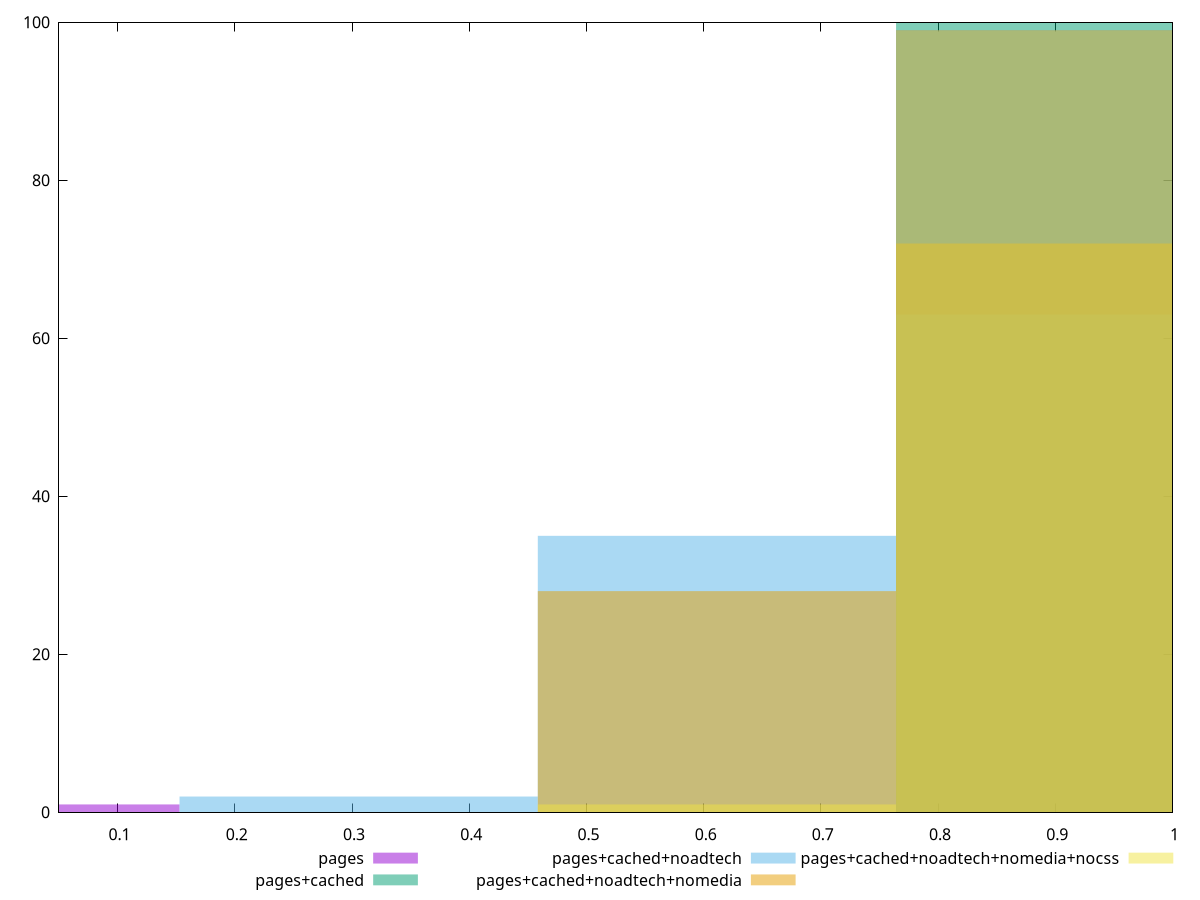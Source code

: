 reset

$pages <<EOF
0.9169903779267556 99
0 1
EOF

$pagesCached <<EOF
0.9169903779267556 100
EOF

$pagesCachedNoadtech <<EOF
0.30566345930891853 2
0.9169903779267556 63
0.6113269186178371 35
EOF

$pagesCachedNoadtechNomedia <<EOF
0.9169903779267556 72
0.6113269186178371 28
EOF

$pagesCachedNoadtechNomediaNocss <<EOF
0.6113269186178371 1
0.9169903779267556 99
EOF

set key outside below
set boxwidth 0.30566345930891853
set xrange [0.05:1]
set yrange [0:100]
set trange [0:100]
set style fill transparent solid 0.5 noborder
set terminal svg size 640, 530 enhanced background rgb 'white'
set output "report_00017_2021-02-10T15-08-03.406Z/first-cpu-idle/comparison/histogram/all_score.svg"

plot $pages title "pages" with boxes, \
     $pagesCached title "pages+cached" with boxes, \
     $pagesCachedNoadtech title "pages+cached+noadtech" with boxes, \
     $pagesCachedNoadtechNomedia title "pages+cached+noadtech+nomedia" with boxes, \
     $pagesCachedNoadtechNomediaNocss title "pages+cached+noadtech+nomedia+nocss" with boxes

reset
